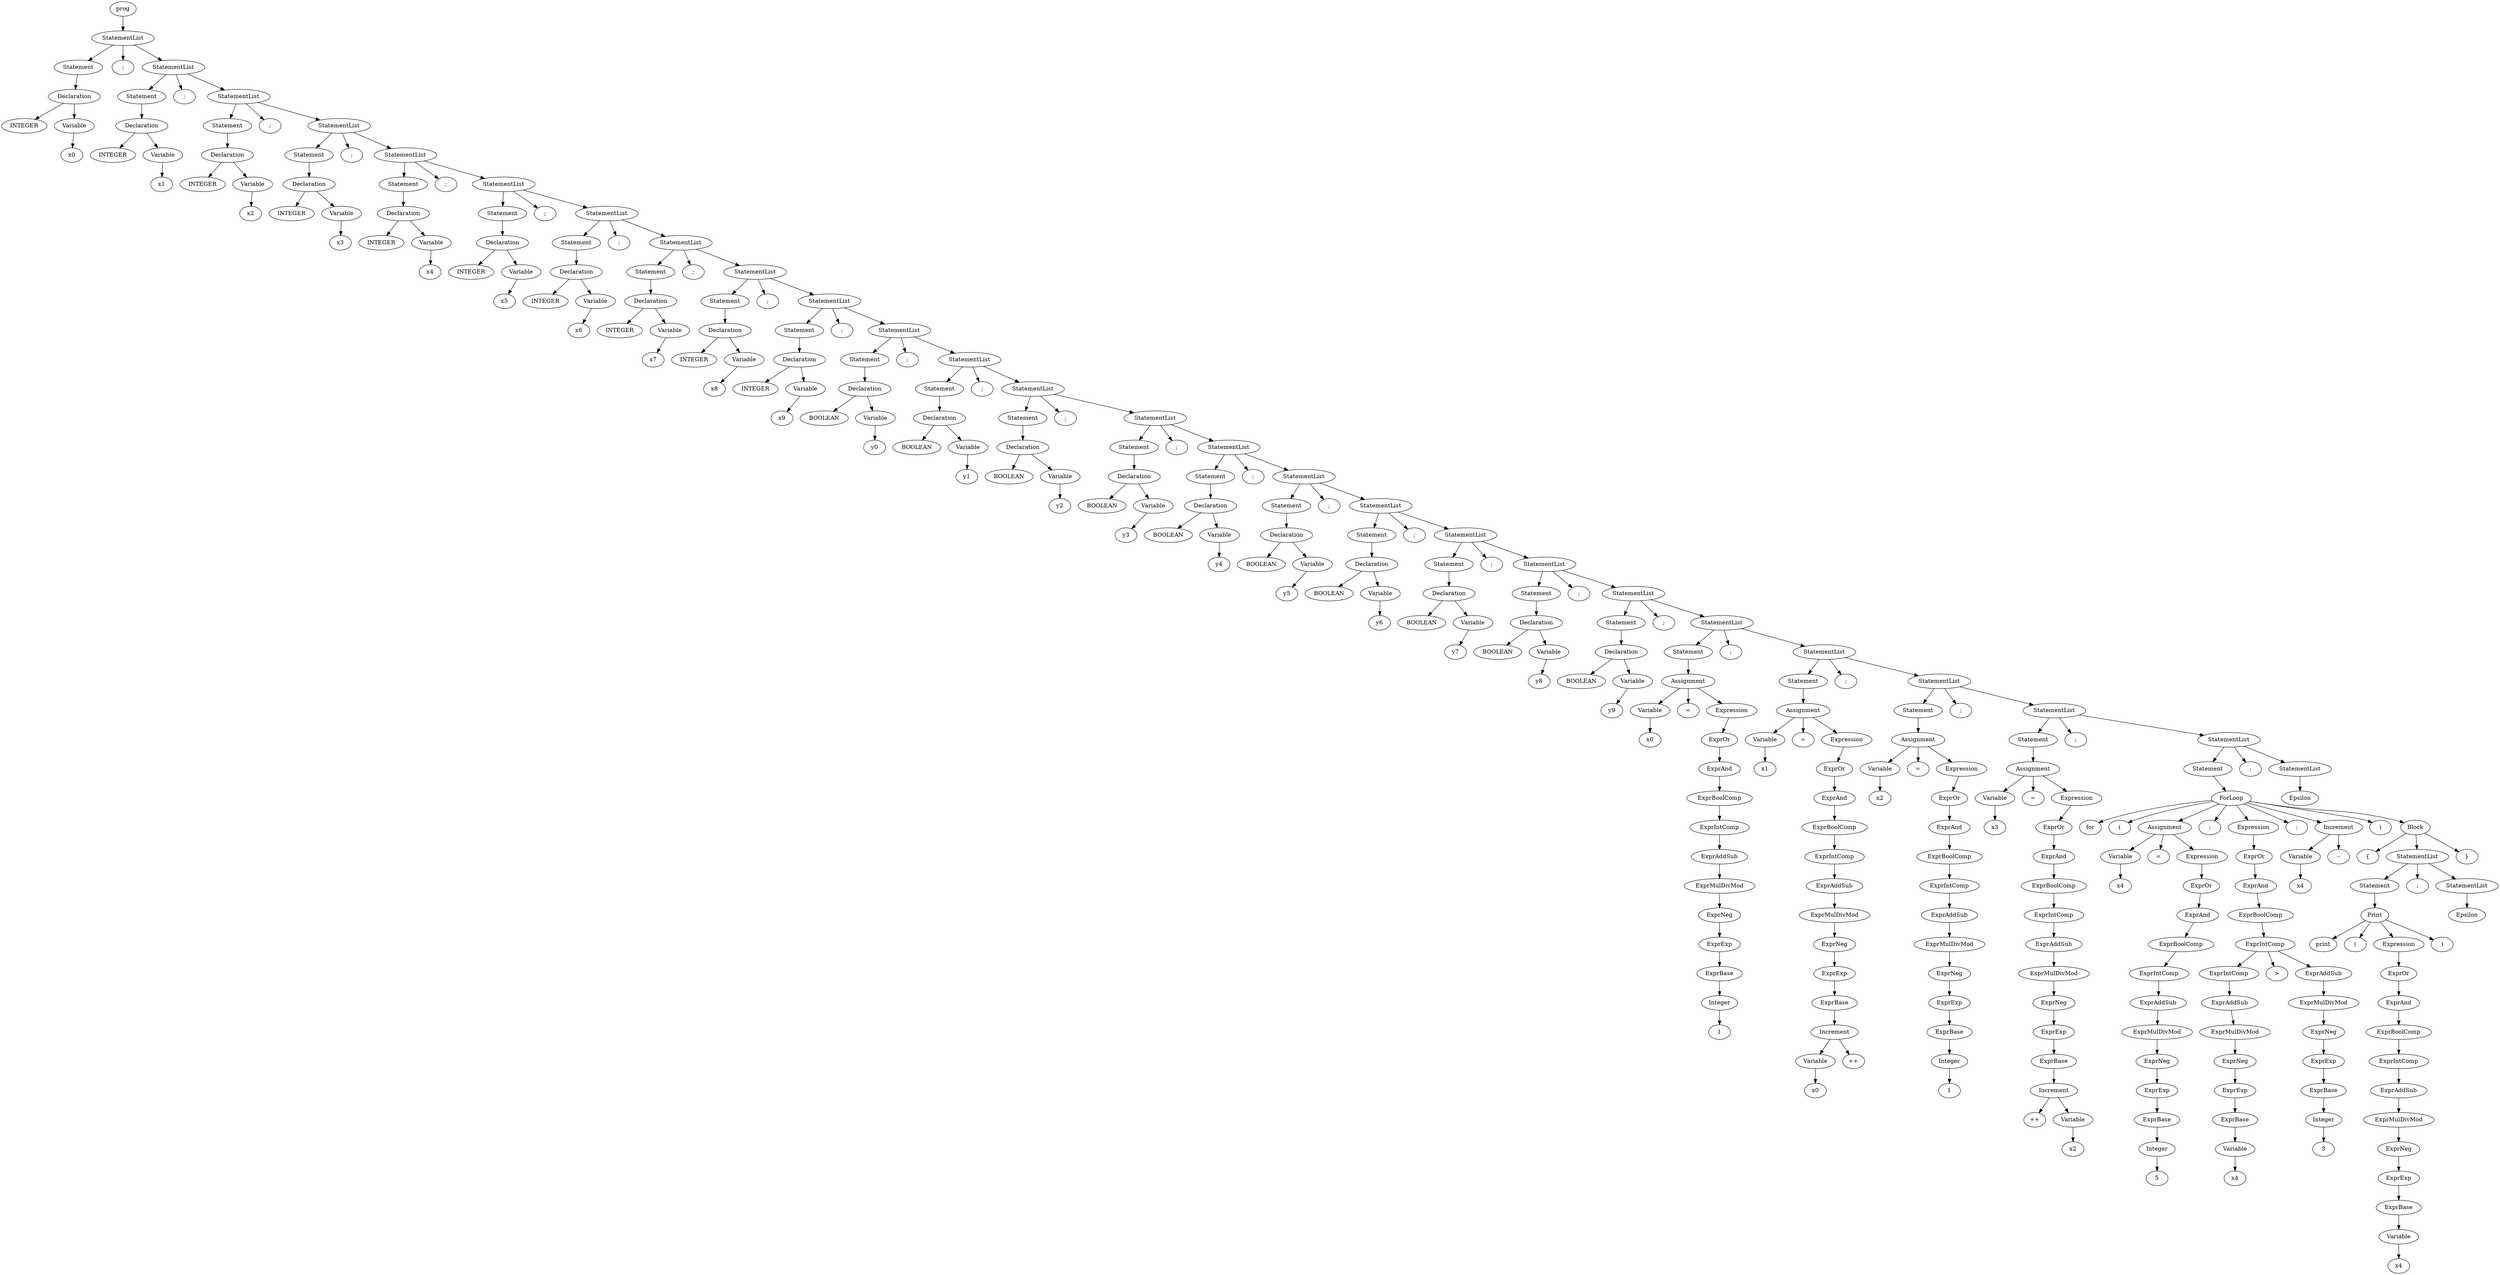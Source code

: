 
digraph "test_4"
{
struct1 [label="prog"]
struct2 [label="StatementList"]
struct3 [label="Statement"]
struct4 [label="Declaration"]
struct5 [label="INTEGER"]
struct4->struct5
struct6 [label="Variable"]
struct7 [label="x0"]
struct6->struct7
struct4->struct6
struct3->struct4
struct2->struct3
struct8 [label=";"]
struct2->struct8
struct9 [label="StatementList"]
struct10 [label="Statement"]
struct11 [label="Declaration"]
struct12 [label="INTEGER"]
struct11->struct12
struct13 [label="Variable"]
struct14 [label="x1"]
struct13->struct14
struct11->struct13
struct10->struct11
struct9->struct10
struct15 [label=";"]
struct9->struct15
struct16 [label="StatementList"]
struct17 [label="Statement"]
struct18 [label="Declaration"]
struct19 [label="INTEGER"]
struct18->struct19
struct20 [label="Variable"]
struct21 [label="x2"]
struct20->struct21
struct18->struct20
struct17->struct18
struct16->struct17
struct22 [label=";"]
struct16->struct22
struct23 [label="StatementList"]
struct24 [label="Statement"]
struct25 [label="Declaration"]
struct26 [label="INTEGER"]
struct25->struct26
struct27 [label="Variable"]
struct28 [label="x3"]
struct27->struct28
struct25->struct27
struct24->struct25
struct23->struct24
struct29 [label=";"]
struct23->struct29
struct30 [label="StatementList"]
struct31 [label="Statement"]
struct32 [label="Declaration"]
struct33 [label="INTEGER"]
struct32->struct33
struct34 [label="Variable"]
struct35 [label="x4"]
struct34->struct35
struct32->struct34
struct31->struct32
struct30->struct31
struct36 [label=";"]
struct30->struct36
struct37 [label="StatementList"]
struct38 [label="Statement"]
struct39 [label="Declaration"]
struct40 [label="INTEGER"]
struct39->struct40
struct41 [label="Variable"]
struct42 [label="x5"]
struct41->struct42
struct39->struct41
struct38->struct39
struct37->struct38
struct43 [label=";"]
struct37->struct43
struct44 [label="StatementList"]
struct45 [label="Statement"]
struct46 [label="Declaration"]
struct47 [label="INTEGER"]
struct46->struct47
struct48 [label="Variable"]
struct49 [label="x6"]
struct48->struct49
struct46->struct48
struct45->struct46
struct44->struct45
struct50 [label=";"]
struct44->struct50
struct51 [label="StatementList"]
struct52 [label="Statement"]
struct53 [label="Declaration"]
struct54 [label="INTEGER"]
struct53->struct54
struct55 [label="Variable"]
struct56 [label="x7"]
struct55->struct56
struct53->struct55
struct52->struct53
struct51->struct52
struct57 [label=";"]
struct51->struct57
struct58 [label="StatementList"]
struct59 [label="Statement"]
struct60 [label="Declaration"]
struct61 [label="INTEGER"]
struct60->struct61
struct62 [label="Variable"]
struct63 [label="x8"]
struct62->struct63
struct60->struct62
struct59->struct60
struct58->struct59
struct64 [label=";"]
struct58->struct64
struct65 [label="StatementList"]
struct66 [label="Statement"]
struct67 [label="Declaration"]
struct68 [label="INTEGER"]
struct67->struct68
struct69 [label="Variable"]
struct70 [label="x9"]
struct69->struct70
struct67->struct69
struct66->struct67
struct65->struct66
struct71 [label=";"]
struct65->struct71
struct72 [label="StatementList"]
struct73 [label="Statement"]
struct74 [label="Declaration"]
struct75 [label="BOOLEAN"]
struct74->struct75
struct76 [label="Variable"]
struct77 [label="y0"]
struct76->struct77
struct74->struct76
struct73->struct74
struct72->struct73
struct78 [label=";"]
struct72->struct78
struct79 [label="StatementList"]
struct80 [label="Statement"]
struct81 [label="Declaration"]
struct82 [label="BOOLEAN"]
struct81->struct82
struct83 [label="Variable"]
struct84 [label="y1"]
struct83->struct84
struct81->struct83
struct80->struct81
struct79->struct80
struct85 [label=";"]
struct79->struct85
struct86 [label="StatementList"]
struct87 [label="Statement"]
struct88 [label="Declaration"]
struct89 [label="BOOLEAN"]
struct88->struct89
struct90 [label="Variable"]
struct91 [label="y2"]
struct90->struct91
struct88->struct90
struct87->struct88
struct86->struct87
struct92 [label=";"]
struct86->struct92
struct93 [label="StatementList"]
struct94 [label="Statement"]
struct95 [label="Declaration"]
struct96 [label="BOOLEAN"]
struct95->struct96
struct97 [label="Variable"]
struct98 [label="y3"]
struct97->struct98
struct95->struct97
struct94->struct95
struct93->struct94
struct99 [label=";"]
struct93->struct99
struct100 [label="StatementList"]
struct101 [label="Statement"]
struct102 [label="Declaration"]
struct103 [label="BOOLEAN"]
struct102->struct103
struct104 [label="Variable"]
struct105 [label="y4"]
struct104->struct105
struct102->struct104
struct101->struct102
struct100->struct101
struct106 [label=";"]
struct100->struct106
struct107 [label="StatementList"]
struct108 [label="Statement"]
struct109 [label="Declaration"]
struct110 [label="BOOLEAN"]
struct109->struct110
struct111 [label="Variable"]
struct112 [label="y5"]
struct111->struct112
struct109->struct111
struct108->struct109
struct107->struct108
struct113 [label=";"]
struct107->struct113
struct114 [label="StatementList"]
struct115 [label="Statement"]
struct116 [label="Declaration"]
struct117 [label="BOOLEAN"]
struct116->struct117
struct118 [label="Variable"]
struct119 [label="y6"]
struct118->struct119
struct116->struct118
struct115->struct116
struct114->struct115
struct120 [label=";"]
struct114->struct120
struct121 [label="StatementList"]
struct122 [label="Statement"]
struct123 [label="Declaration"]
struct124 [label="BOOLEAN"]
struct123->struct124
struct125 [label="Variable"]
struct126 [label="y7"]
struct125->struct126
struct123->struct125
struct122->struct123
struct121->struct122
struct127 [label=";"]
struct121->struct127
struct128 [label="StatementList"]
struct129 [label="Statement"]
struct130 [label="Declaration"]
struct131 [label="BOOLEAN"]
struct130->struct131
struct132 [label="Variable"]
struct133 [label="y8"]
struct132->struct133
struct130->struct132
struct129->struct130
struct128->struct129
struct134 [label=";"]
struct128->struct134
struct135 [label="StatementList"]
struct136 [label="Statement"]
struct137 [label="Declaration"]
struct138 [label="BOOLEAN"]
struct137->struct138
struct139 [label="Variable"]
struct140 [label="y9"]
struct139->struct140
struct137->struct139
struct136->struct137
struct135->struct136
struct141 [label=";"]
struct135->struct141
struct142 [label="StatementList"]
struct143 [label="Statement"]
struct144 [label="Assignment"]
struct145 [label="Variable"]
struct146 [label="x0"]
struct145->struct146
struct144->struct145
struct147 [label="="]
struct144->struct147
struct148 [label="Expression"]
struct149 [label="ExprOr"]
struct150 [label="ExprAnd"]
struct151 [label="ExprBoolComp"]
struct152 [label="ExprIntComp"]
struct153 [label="ExprAddSub"]
struct154 [label="ExprMulDivMod"]
struct155 [label="ExprNeg"]
struct156 [label="ExprExp"]
struct157 [label="ExprBase"]
struct158 [label="Integer"]
struct159 [label="1"]
struct158->struct159
struct157->struct158
struct156->struct157
struct155->struct156
struct154->struct155
struct153->struct154
struct152->struct153
struct151->struct152
struct150->struct151
struct149->struct150
struct148->struct149
struct144->struct148
struct143->struct144
struct142->struct143
struct160 [label=";"]
struct142->struct160
struct161 [label="StatementList"]
struct162 [label="Statement"]
struct163 [label="Assignment"]
struct164 [label="Variable"]
struct165 [label="x1"]
struct164->struct165
struct163->struct164
struct166 [label="="]
struct163->struct166
struct167 [label="Expression"]
struct168 [label="ExprOr"]
struct169 [label="ExprAnd"]
struct170 [label="ExprBoolComp"]
struct171 [label="ExprIntComp"]
struct172 [label="ExprAddSub"]
struct173 [label="ExprMulDivMod"]
struct174 [label="ExprNeg"]
struct175 [label="ExprExp"]
struct176 [label="ExprBase"]
struct177 [label="Increment"]
struct178 [label="Variable"]
struct179 [label="x0"]
struct178->struct179
struct177->struct178
struct180 [label="++"]
struct177->struct180
struct176->struct177
struct175->struct176
struct174->struct175
struct173->struct174
struct172->struct173
struct171->struct172
struct170->struct171
struct169->struct170
struct168->struct169
struct167->struct168
struct163->struct167
struct162->struct163
struct161->struct162
struct181 [label=";"]
struct161->struct181
struct182 [label="StatementList"]
struct183 [label="Statement"]
struct184 [label="Assignment"]
struct185 [label="Variable"]
struct186 [label="x2"]
struct185->struct186
struct184->struct185
struct187 [label="="]
struct184->struct187
struct188 [label="Expression"]
struct189 [label="ExprOr"]
struct190 [label="ExprAnd"]
struct191 [label="ExprBoolComp"]
struct192 [label="ExprIntComp"]
struct193 [label="ExprAddSub"]
struct194 [label="ExprMulDivMod"]
struct195 [label="ExprNeg"]
struct196 [label="ExprExp"]
struct197 [label="ExprBase"]
struct198 [label="Integer"]
struct199 [label="1"]
struct198->struct199
struct197->struct198
struct196->struct197
struct195->struct196
struct194->struct195
struct193->struct194
struct192->struct193
struct191->struct192
struct190->struct191
struct189->struct190
struct188->struct189
struct184->struct188
struct183->struct184
struct182->struct183
struct200 [label=";"]
struct182->struct200
struct201 [label="StatementList"]
struct202 [label="Statement"]
struct203 [label="Assignment"]
struct204 [label="Variable"]
struct205 [label="x3"]
struct204->struct205
struct203->struct204
struct206 [label="="]
struct203->struct206
struct207 [label="Expression"]
struct208 [label="ExprOr"]
struct209 [label="ExprAnd"]
struct210 [label="ExprBoolComp"]
struct211 [label="ExprIntComp"]
struct212 [label="ExprAddSub"]
struct213 [label="ExprMulDivMod"]
struct214 [label="ExprNeg"]
struct215 [label="ExprExp"]
struct216 [label="ExprBase"]
struct217 [label="Increment"]
struct218 [label="++"]
struct217->struct218
struct219 [label="Variable"]
struct220 [label="x2"]
struct219->struct220
struct217->struct219
struct216->struct217
struct215->struct216
struct214->struct215
struct213->struct214
struct212->struct213
struct211->struct212
struct210->struct211
struct209->struct210
struct208->struct209
struct207->struct208
struct203->struct207
struct202->struct203
struct201->struct202
struct221 [label=";"]
struct201->struct221
struct222 [label="StatementList"]
struct223 [label="Statement"]
struct224 [label="ForLoop"]
struct225 [label="for"]
struct224->struct225
struct226 [label="("]
struct224->struct226
struct227 [label="Assignment"]
struct228 [label="Variable"]
struct229 [label="x4"]
struct228->struct229
struct227->struct228
struct230 [label="="]
struct227->struct230
struct231 [label="Expression"]
struct232 [label="ExprOr"]
struct233 [label="ExprAnd"]
struct234 [label="ExprBoolComp"]
struct235 [label="ExprIntComp"]
struct236 [label="ExprAddSub"]
struct237 [label="ExprMulDivMod"]
struct238 [label="ExprNeg"]
struct239 [label="ExprExp"]
struct240 [label="ExprBase"]
struct241 [label="Integer"]
struct242 [label="5"]
struct241->struct242
struct240->struct241
struct239->struct240
struct238->struct239
struct237->struct238
struct236->struct237
struct235->struct236
struct234->struct235
struct233->struct234
struct232->struct233
struct231->struct232
struct227->struct231
struct224->struct227
struct243 [label=";"]
struct224->struct243
struct244 [label="Expression"]
struct245 [label="ExprOr"]
struct246 [label="ExprAnd"]
struct247 [label="ExprBoolComp"]
struct248 [label="ExprIntComp"]
struct249 [label="ExprIntComp"]
struct250 [label="ExprAddSub"]
struct251 [label="ExprMulDivMod"]
struct252 [label="ExprNeg"]
struct253 [label="ExprExp"]
struct254 [label="ExprBase"]
struct255 [label="Variable"]
struct256 [label="x4"]
struct255->struct256
struct254->struct255
struct253->struct254
struct252->struct253
struct251->struct252
struct250->struct251
struct249->struct250
struct248->struct249
struct257 [label=">"]
struct248->struct257
struct258 [label="ExprAddSub"]
struct259 [label="ExprMulDivMod"]
struct260 [label="ExprNeg"]
struct261 [label="ExprExp"]
struct262 [label="ExprBase"]
struct263 [label="Integer"]
struct264 [label="3"]
struct263->struct264
struct262->struct263
struct261->struct262
struct260->struct261
struct259->struct260
struct258->struct259
struct248->struct258
struct247->struct248
struct246->struct247
struct245->struct246
struct244->struct245
struct224->struct244
struct265 [label=";"]
struct224->struct265
struct266 [label="Increment"]
struct267 [label="Variable"]
struct268 [label="x4"]
struct267->struct268
struct266->struct267
struct269 [label="--"]
struct266->struct269
struct224->struct266
struct270 [label=")"]
struct224->struct270
struct271 [label="Block"]
struct272 [label="{"]
struct271->struct272
struct273 [label="StatementList"]
struct274 [label="Statement"]
struct275 [label="Print"]
struct276 [label="print"]
struct275->struct276
struct277 [label="("]
struct275->struct277
struct278 [label="Expression"]
struct279 [label="ExprOr"]
struct280 [label="ExprAnd"]
struct281 [label="ExprBoolComp"]
struct282 [label="ExprIntComp"]
struct283 [label="ExprAddSub"]
struct284 [label="ExprMulDivMod"]
struct285 [label="ExprNeg"]
struct286 [label="ExprExp"]
struct287 [label="ExprBase"]
struct288 [label="Variable"]
struct289 [label="x4"]
struct288->struct289
struct287->struct288
struct286->struct287
struct285->struct286
struct284->struct285
struct283->struct284
struct282->struct283
struct281->struct282
struct280->struct281
struct279->struct280
struct278->struct279
struct275->struct278
struct290 [label=")"]
struct275->struct290
struct274->struct275
struct273->struct274
struct291 [label=";"]
struct273->struct291
struct292 [label="StatementList"]
struct293 [label="Epsilon"]
struct292->struct293
struct273->struct292
struct271->struct273
struct294 [label="}"]
struct271->struct294
struct224->struct271
struct223->struct224
struct222->struct223
struct295 [label=";"]
struct222->struct295
struct296 [label="StatementList"]
struct297 [label="Epsilon"]
struct296->struct297
struct222->struct296
struct201->struct222
struct182->struct201
struct161->struct182
struct142->struct161
struct135->struct142
struct128->struct135
struct121->struct128
struct114->struct121
struct107->struct114
struct100->struct107
struct93->struct100
struct86->struct93
struct79->struct86
struct72->struct79
struct65->struct72
struct58->struct65
struct51->struct58
struct44->struct51
struct37->struct44
struct30->struct37
struct23->struct30
struct16->struct23
struct9->struct16
struct2->struct9
struct1->struct2
}